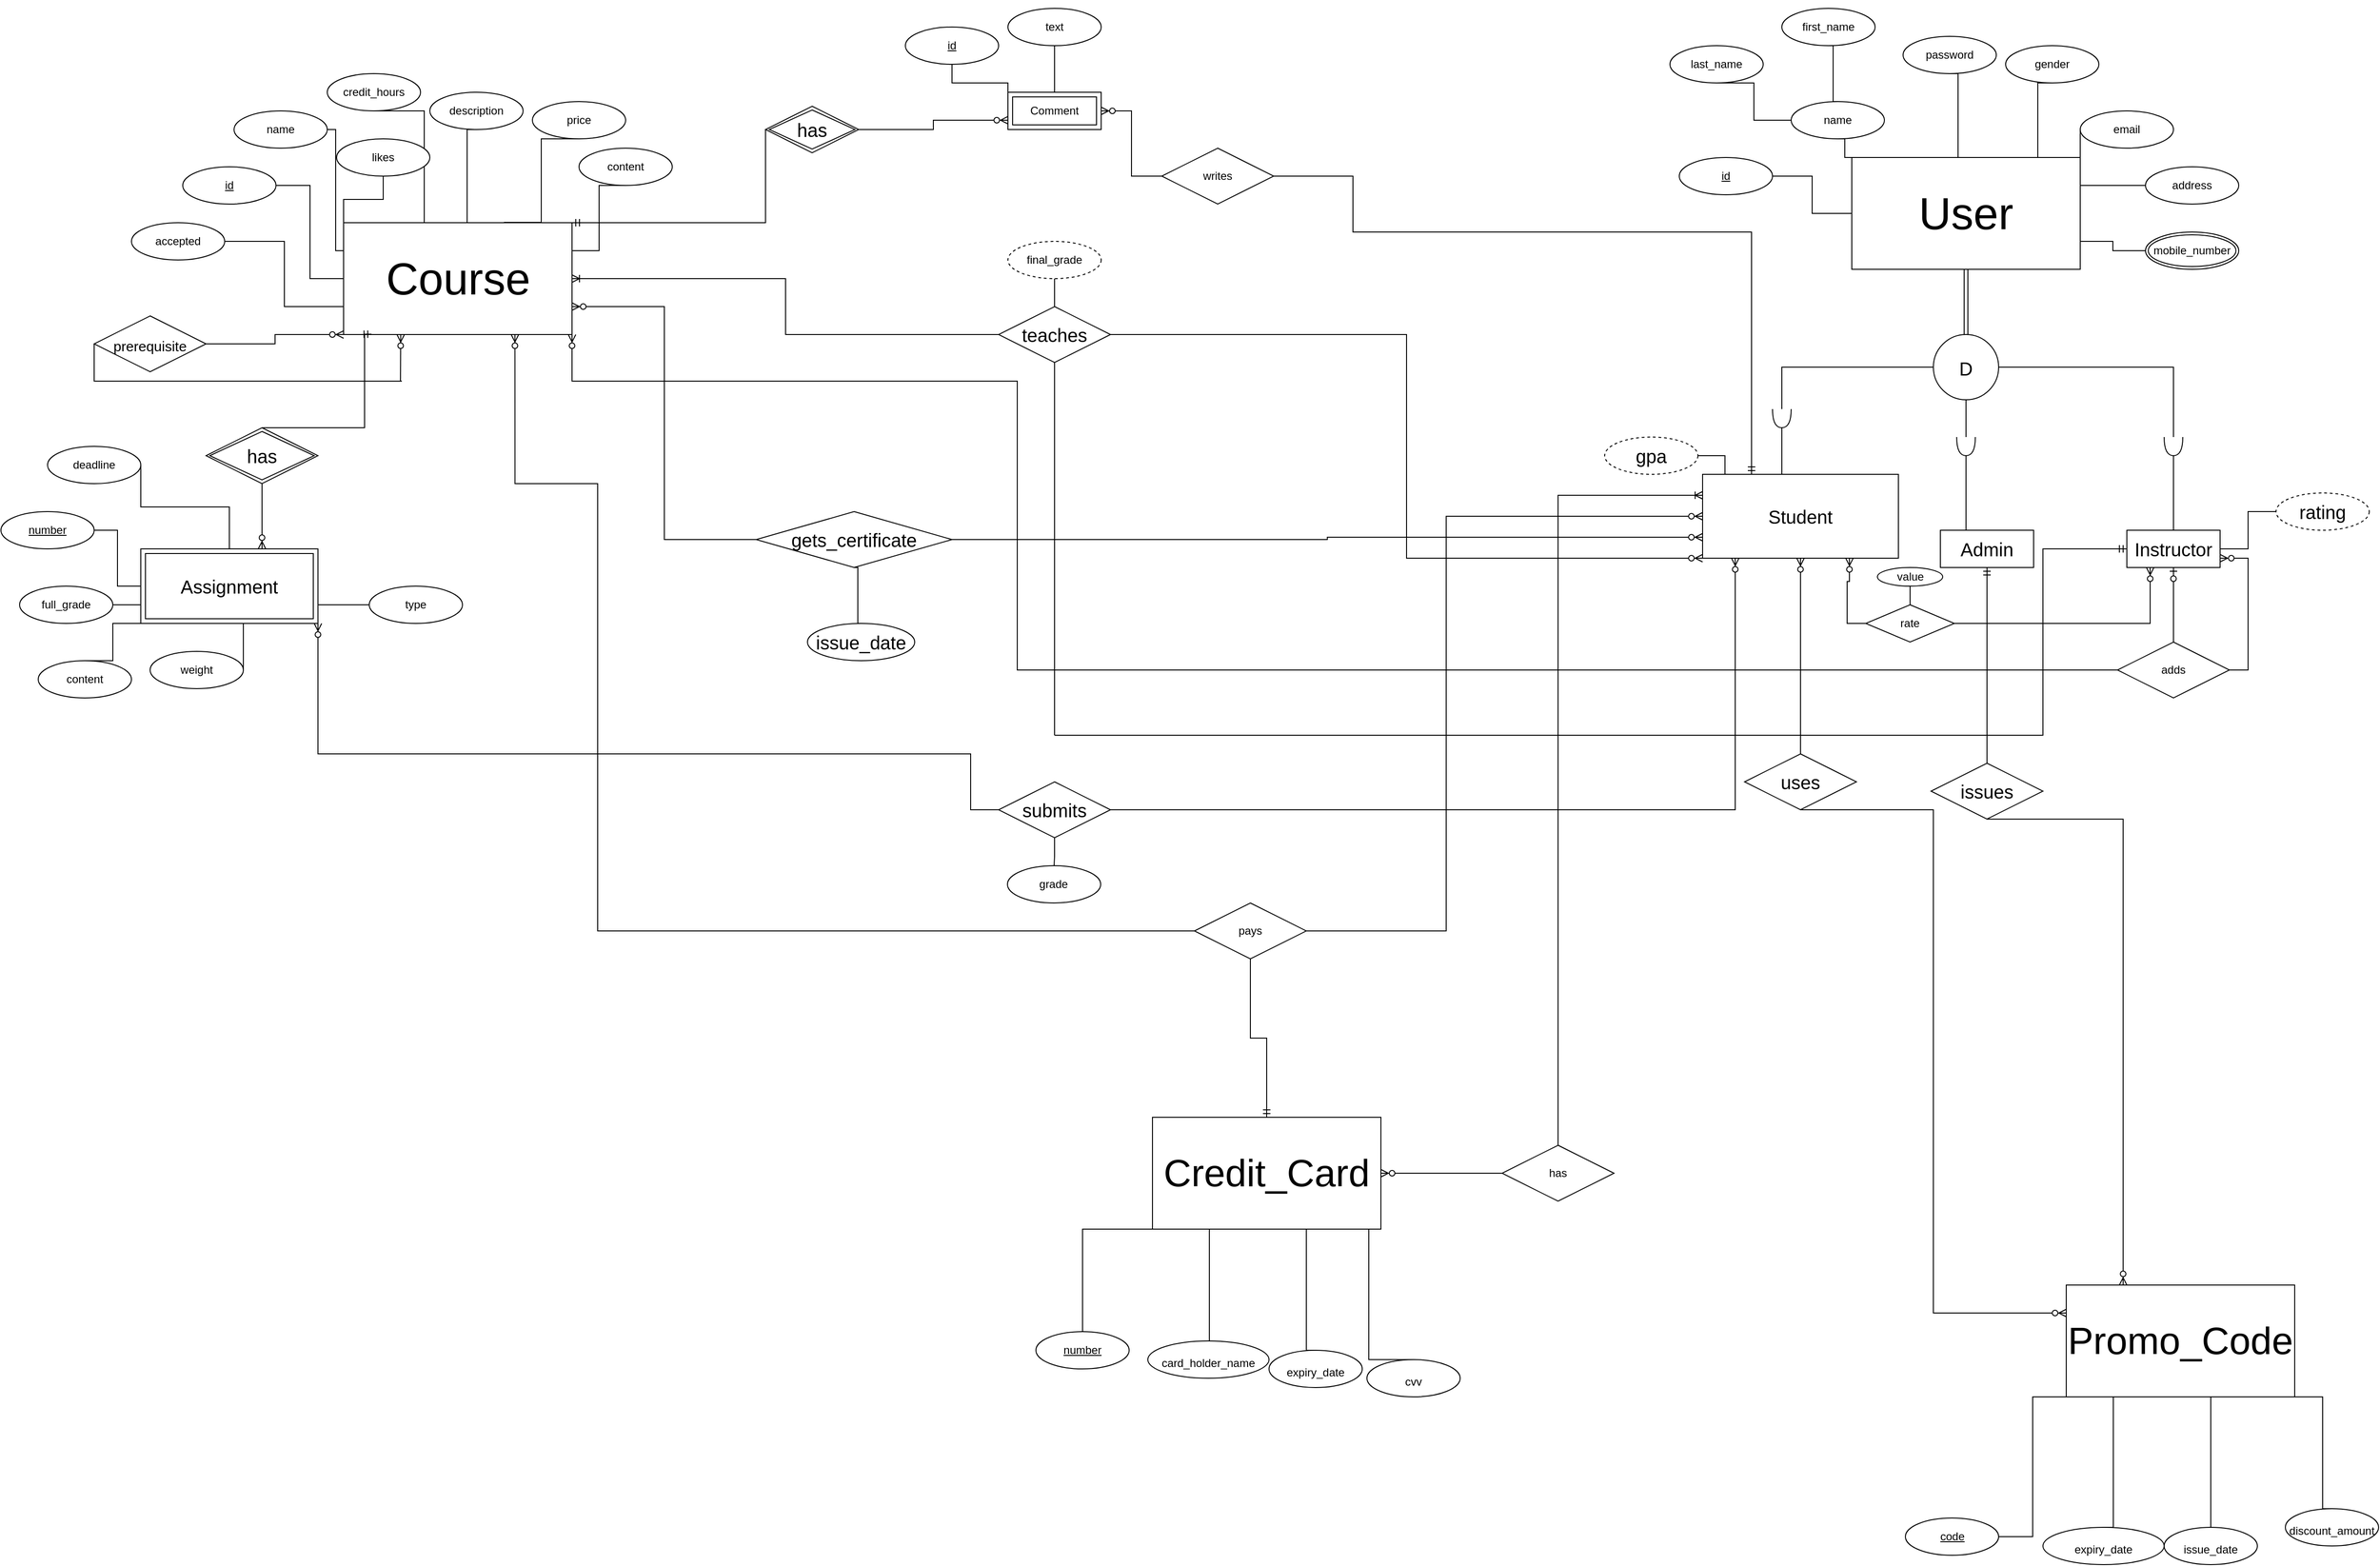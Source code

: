<mxfile version="13.10.2" type="github">
  <diagram id="R2lEEEUBdFMjLlhIrx00" name="Page-1">
    <mxGraphModel dx="3266" dy="381" grid="1" gridSize="10" guides="1" tooltips="1" connect="1" arrows="1" fold="1" page="1" pageScale="1" pageWidth="850" pageHeight="1100" math="0" shadow="0" extFonts="Permanent Marker^https://fonts.googleapis.com/css?family=Permanent+Marker">
      <root>
        <mxCell id="0" />
        <mxCell id="1" parent="0" />
        <mxCell id="EKLjl7u4k93-TANrDsAA-10" style="edgeStyle=elbowEdgeStyle;rounded=0;orthogonalLoop=1;jettySize=auto;html=1;exitX=0;exitY=0;exitDx=0;exitDy=0;entryX=0.5;entryY=1;entryDx=0;entryDy=0;startArrow=none;startFill=0;endArrow=none;endFill=0;" parent="1" source="EKLjl7u4k93-TANrDsAA-1" target="EKLjl7u4k93-TANrDsAA-3" edge="1">
          <mxGeometry relative="1" as="geometry" />
        </mxCell>
        <mxCell id="EKLjl7u4k93-TANrDsAA-20" style="edgeStyle=elbowEdgeStyle;rounded=0;orthogonalLoop=1;jettySize=auto;html=1;exitX=1;exitY=0.25;exitDx=0;exitDy=0;entryX=0;entryY=0.5;entryDx=0;entryDy=0;startArrow=none;startFill=0;endArrow=none;endFill=0;" parent="1" source="EKLjl7u4k93-TANrDsAA-1" target="EKLjl7u4k93-TANrDsAA-19" edge="1">
          <mxGeometry relative="1" as="geometry" />
        </mxCell>
        <mxCell id="EKLjl7u4k93-TANrDsAA-22" style="edgeStyle=elbowEdgeStyle;rounded=0;orthogonalLoop=1;jettySize=auto;html=1;exitX=1;exitY=0.75;exitDx=0;exitDy=0;entryX=0;entryY=0.5;entryDx=0;entryDy=0;startArrow=none;startFill=0;endArrow=none;endFill=0;" parent="1" source="EKLjl7u4k93-TANrDsAA-1" target="EKLjl7u4k93-TANrDsAA-21" edge="1">
          <mxGeometry relative="1" as="geometry" />
        </mxCell>
        <mxCell id="EKLjl7u4k93-TANrDsAA-1" value="&lt;font style=&quot;font-size: 48px&quot;&gt;User&lt;/font&gt;" style="whiteSpace=wrap;html=1;align=center;" parent="1" vertex="1">
          <mxGeometry x="195" y="200" width="245" height="120" as="geometry" />
        </mxCell>
        <mxCell id="EKLjl7u4k93-TANrDsAA-8" style="edgeStyle=elbowEdgeStyle;rounded=0;orthogonalLoop=1;jettySize=auto;html=1;exitX=0.5;exitY=0;exitDx=0;exitDy=0;entryX=0.5;entryY=1;entryDx=0;entryDy=0;startArrow=none;startFill=0;endArrow=none;endFill=0;" parent="1" source="EKLjl7u4k93-TANrDsAA-3" target="EKLjl7u4k93-TANrDsAA-5" edge="1">
          <mxGeometry relative="1" as="geometry" />
        </mxCell>
        <mxCell id="EKLjl7u4k93-TANrDsAA-9" style="edgeStyle=elbowEdgeStyle;rounded=0;orthogonalLoop=1;jettySize=auto;html=1;exitX=0;exitY=0.5;exitDx=0;exitDy=0;entryX=0.5;entryY=1;entryDx=0;entryDy=0;startArrow=none;startFill=0;endArrow=none;endFill=0;" parent="1" source="EKLjl7u4k93-TANrDsAA-3" target="EKLjl7u4k93-TANrDsAA-4" edge="1">
          <mxGeometry relative="1" as="geometry" />
        </mxCell>
        <mxCell id="EKLjl7u4k93-TANrDsAA-3" value="name" style="ellipse;whiteSpace=wrap;html=1;align=center;" parent="1" vertex="1">
          <mxGeometry x="130" y="140" width="100" height="40" as="geometry" />
        </mxCell>
        <mxCell id="EKLjl7u4k93-TANrDsAA-4" value="last_name" style="ellipse;whiteSpace=wrap;html=1;align=center;" parent="1" vertex="1">
          <mxGeometry y="80" width="100" height="40" as="geometry" />
        </mxCell>
        <mxCell id="EKLjl7u4k93-TANrDsAA-5" value="first_name" style="ellipse;whiteSpace=wrap;html=1;align=center;" parent="1" vertex="1">
          <mxGeometry x="120" y="40" width="100" height="40" as="geometry" />
        </mxCell>
        <mxCell id="EKLjl7u4k93-TANrDsAA-6" style="edgeStyle=elbowEdgeStyle;rounded=0;orthogonalLoop=1;jettySize=auto;html=1;exitX=0.5;exitY=0;exitDx=0;exitDy=0;startArrow=ERoneToMany;startFill=0;" parent="1" source="EKLjl7u4k93-TANrDsAA-5" target="EKLjl7u4k93-TANrDsAA-5" edge="1">
          <mxGeometry relative="1" as="geometry" />
        </mxCell>
        <mxCell id="EKLjl7u4k93-TANrDsAA-7" style="edgeStyle=elbowEdgeStyle;rounded=0;orthogonalLoop=1;jettySize=auto;html=1;exitX=0.5;exitY=1;exitDx=0;exitDy=0;startArrow=ERoneToMany;startFill=0;" parent="1" source="EKLjl7u4k93-TANrDsAA-4" target="EKLjl7u4k93-TANrDsAA-4" edge="1">
          <mxGeometry relative="1" as="geometry" />
        </mxCell>
        <mxCell id="EKLjl7u4k93-TANrDsAA-12" style="edgeStyle=elbowEdgeStyle;rounded=0;orthogonalLoop=1;jettySize=auto;html=1;exitX=0.5;exitY=1;exitDx=0;exitDy=0;entryX=0.5;entryY=0;entryDx=0;entryDy=0;startArrow=none;startFill=0;endArrow=none;endFill=0;" parent="1" source="EKLjl7u4k93-TANrDsAA-11" target="EKLjl7u4k93-TANrDsAA-1" edge="1">
          <mxGeometry relative="1" as="geometry" />
        </mxCell>
        <mxCell id="EKLjl7u4k93-TANrDsAA-11" value="password" style="ellipse;whiteSpace=wrap;html=1;align=center;" parent="1" vertex="1">
          <mxGeometry x="250" y="70" width="100" height="40" as="geometry" />
        </mxCell>
        <mxCell id="EKLjl7u4k93-TANrDsAA-17" style="edgeStyle=elbowEdgeStyle;rounded=0;orthogonalLoop=1;jettySize=auto;html=1;exitX=0;exitY=0.5;exitDx=0;exitDy=0;entryX=1;entryY=0;entryDx=0;entryDy=0;startArrow=none;startFill=0;endArrow=none;endFill=0;" parent="1" source="EKLjl7u4k93-TANrDsAA-14" target="EKLjl7u4k93-TANrDsAA-1" edge="1">
          <mxGeometry relative="1" as="geometry" />
        </mxCell>
        <mxCell id="EKLjl7u4k93-TANrDsAA-14" value="email" style="ellipse;whiteSpace=wrap;html=1;align=center;" parent="1" vertex="1">
          <mxGeometry x="440" y="150" width="100" height="40" as="geometry" />
        </mxCell>
        <mxCell id="EKLjl7u4k93-TANrDsAA-18" style="edgeStyle=elbowEdgeStyle;rounded=0;orthogonalLoop=1;jettySize=auto;html=1;exitX=0.5;exitY=1;exitDx=0;exitDy=0;entryX=0.75;entryY=0;entryDx=0;entryDy=0;startArrow=none;startFill=0;endArrow=none;endFill=0;" parent="1" source="EKLjl7u4k93-TANrDsAA-15" target="EKLjl7u4k93-TANrDsAA-1" edge="1">
          <mxGeometry relative="1" as="geometry" />
        </mxCell>
        <mxCell id="EKLjl7u4k93-TANrDsAA-15" value="gender" style="ellipse;whiteSpace=wrap;html=1;align=center;" parent="1" vertex="1">
          <mxGeometry x="360" y="80" width="100" height="40" as="geometry" />
        </mxCell>
        <mxCell id="EKLjl7u4k93-TANrDsAA-19" value="address" style="ellipse;whiteSpace=wrap;html=1;align=center;" parent="1" vertex="1">
          <mxGeometry x="510" y="210" width="100" height="40" as="geometry" />
        </mxCell>
        <mxCell id="EKLjl7u4k93-TANrDsAA-21" value="mobile_number" style="ellipse;shape=doubleEllipse;margin=3;whiteSpace=wrap;html=1;align=center;" parent="1" vertex="1">
          <mxGeometry x="510" y="280" width="100" height="40" as="geometry" />
        </mxCell>
        <mxCell id="EKLjl7u4k93-TANrDsAA-24" style="edgeStyle=elbowEdgeStyle;rounded=0;orthogonalLoop=1;jettySize=auto;html=1;exitX=1;exitY=0.5;exitDx=0;exitDy=0;entryX=0;entryY=0.5;entryDx=0;entryDy=0;startArrow=none;startFill=0;endArrow=none;endFill=0;" parent="1" source="EKLjl7u4k93-TANrDsAA-23" target="EKLjl7u4k93-TANrDsAA-1" edge="1">
          <mxGeometry relative="1" as="geometry" />
        </mxCell>
        <mxCell id="EKLjl7u4k93-TANrDsAA-23" value="id" style="ellipse;whiteSpace=wrap;html=1;align=center;fontStyle=4;" parent="1" vertex="1">
          <mxGeometry x="10" y="200" width="100" height="40" as="geometry" />
        </mxCell>
        <mxCell id="EKLjl7u4k93-TANrDsAA-26" style="edgeStyle=elbowEdgeStyle;rounded=0;orthogonalLoop=1;jettySize=auto;html=1;exitX=0.5;exitY=0;exitDx=0;exitDy=0;entryX=0.5;entryY=1;entryDx=0;entryDy=0;startArrow=none;startFill=0;endArrow=none;endFill=0;fontSize=20;shape=link;" parent="1" source="EKLjl7u4k93-TANrDsAA-25" target="EKLjl7u4k93-TANrDsAA-1" edge="1">
          <mxGeometry relative="1" as="geometry" />
        </mxCell>
        <mxCell id="EKLjl7u4k93-TANrDsAA-25" value="D" style="ellipse;fillColor=#ffffff;strokeColor=#000000;fontSize=20;" parent="1" vertex="1">
          <mxGeometry x="282.5" y="390" width="70" height="70" as="geometry" />
        </mxCell>
        <mxCell id="EKLjl7u4k93-TANrDsAA-55" style="edgeStyle=elbowEdgeStyle;rounded=0;orthogonalLoop=1;jettySize=auto;html=1;exitX=1;exitY=0.5;exitDx=0;exitDy=0;entryX=0;entryY=0.5;entryDx=0;entryDy=0;startArrow=none;startFill=0;endArrow=none;endFill=0;fontSize=20;" parent="1" source="EKLjl7u4k93-TANrDsAA-27" target="EKLjl7u4k93-TANrDsAA-54" edge="1">
          <mxGeometry relative="1" as="geometry" />
        </mxCell>
        <mxCell id="EKLjl7u4k93-TANrDsAA-199" style="edgeStyle=elbowEdgeStyle;rounded=0;orthogonalLoop=1;jettySize=auto;html=1;exitX=0;exitY=0.5;exitDx=0;exitDy=0;startArrow=ERmandOne;startFill=0;sourcePerimeterSpacing=6;endArrow=none;endFill=0;targetPerimeterSpacing=6;strokeWidth=1;fontSize=20;" parent="1" source="EKLjl7u4k93-TANrDsAA-27" edge="1">
          <mxGeometry relative="1" as="geometry">
            <mxPoint x="-660" y="820" as="targetPoint" />
            <Array as="points">
              <mxPoint x="400" y="820" />
              <mxPoint x="-660" y="820" />
              <mxPoint x="-660" y="820" />
            </Array>
          </mxGeometry>
        </mxCell>
        <mxCell id="1226oHNaZ9vwRgsXALml-44" style="edgeStyle=orthogonalEdgeStyle;rounded=0;orthogonalLoop=1;jettySize=auto;html=1;exitX=0.25;exitY=1;exitDx=0;exitDy=0;startArrow=ERzeroToMany;startFill=1;endArrow=none;endFill=0;entryX=1;entryY=0.5;entryDx=0;entryDy=0;" parent="1" source="EKLjl7u4k93-TANrDsAA-27" target="1226oHNaZ9vwRgsXALml-42" edge="1">
          <mxGeometry relative="1" as="geometry">
            <mxPoint x="310" y="720" as="targetPoint" />
          </mxGeometry>
        </mxCell>
        <mxCell id="1226oHNaZ9vwRgsXALml-51" style="edgeStyle=orthogonalEdgeStyle;rounded=0;orthogonalLoop=1;jettySize=auto;html=1;entryX=0.5;entryY=0;entryDx=0;entryDy=0;startArrow=ERzeroToOne;startFill=1;endArrow=none;endFill=0;" parent="1" source="EKLjl7u4k93-TANrDsAA-27" target="1226oHNaZ9vwRgsXALml-12" edge="1">
          <mxGeometry relative="1" as="geometry" />
        </mxCell>
        <mxCell id="EKLjl7u4k93-TANrDsAA-27" value="Instructor" style="whiteSpace=wrap;html=1;align=center;fontSize=20;" parent="1" vertex="1">
          <mxGeometry x="490" y="600" width="100" height="40" as="geometry" />
        </mxCell>
        <mxCell id="EKLjl7u4k93-TANrDsAA-183" style="edgeStyle=elbowEdgeStyle;rounded=0;orthogonalLoop=1;jettySize=auto;html=1;exitX=0.5;exitY=1;exitDx=0;exitDy=0;entryX=0.5;entryY=0;entryDx=0;entryDy=0;startArrow=ERmandOne;startFill=0;endArrow=none;endFill=0;fontSize=20;targetPerimeterSpacing=6;sourcePerimeterSpacing=6;strokeWidth=1;" parent="1" source="EKLjl7u4k93-TANrDsAA-28" target="EKLjl7u4k93-TANrDsAA-179" edge="1">
          <mxGeometry relative="1" as="geometry">
            <Array as="points">
              <mxPoint x="340" y="750" />
            </Array>
          </mxGeometry>
        </mxCell>
        <mxCell id="EKLjl7u4k93-TANrDsAA-28" value="Admin" style="whiteSpace=wrap;html=1;align=center;fontSize=20;" parent="1" vertex="1">
          <mxGeometry x="290" y="600" width="100" height="40" as="geometry" />
        </mxCell>
        <mxCell id="EKLjl7u4k93-TANrDsAA-39" style="edgeStyle=elbowEdgeStyle;rounded=0;orthogonalLoop=1;jettySize=auto;html=1;exitX=0.5;exitY=0;exitDx=0;exitDy=0;entryX=1;entryY=0.5;entryDx=0;entryDy=0;entryPerimeter=0;startArrow=none;startFill=0;endArrow=none;endFill=0;fontSize=20;" parent="1" source="EKLjl7u4k93-TANrDsAA-29" target="EKLjl7u4k93-TANrDsAA-38" edge="1">
          <mxGeometry relative="1" as="geometry">
            <Array as="points">
              <mxPoint x="120" y="530" />
            </Array>
          </mxGeometry>
        </mxCell>
        <mxCell id="EKLjl7u4k93-TANrDsAA-191" style="edgeStyle=elbowEdgeStyle;rounded=0;orthogonalLoop=1;jettySize=auto;html=1;exitX=0.5;exitY=1;exitDx=0;exitDy=0;entryX=0.5;entryY=0;entryDx=0;entryDy=0;startArrow=ERzeroToMany;startFill=1;sourcePerimeterSpacing=6;endArrow=none;endFill=0;targetPerimeterSpacing=6;strokeWidth=1;fontSize=20;" parent="1" source="EKLjl7u4k93-TANrDsAA-29" target="EKLjl7u4k93-TANrDsAA-186" edge="1">
          <mxGeometry relative="1" as="geometry">
            <Array as="points">
              <mxPoint x="140" y="690" />
              <mxPoint x="130" y="670" />
              <mxPoint x="140" y="650" />
            </Array>
          </mxGeometry>
        </mxCell>
        <mxCell id="EKLjl7u4k93-TANrDsAA-194" style="edgeStyle=elbowEdgeStyle;rounded=0;orthogonalLoop=1;jettySize=auto;html=1;exitX=0;exitY=1;exitDx=0;exitDy=0;startArrow=ERzeroToMany;startFill=1;sourcePerimeterSpacing=6;endArrow=none;endFill=0;targetPerimeterSpacing=6;strokeWidth=1;fontSize=20;entryX=1;entryY=0.5;entryDx=0;entryDy=0;" parent="1" source="EKLjl7u4k93-TANrDsAA-29" target="EKLjl7u4k93-TANrDsAA-195" edge="1">
          <mxGeometry relative="1" as="geometry">
            <mxPoint x="-520" y="390" as="targetPoint" />
          </mxGeometry>
        </mxCell>
        <mxCell id="1226oHNaZ9vwRgsXALml-22" style="edgeStyle=orthogonalEdgeStyle;rounded=0;orthogonalLoop=1;jettySize=auto;html=1;startArrow=ERzeroToMany;startFill=1;endArrow=none;endFill=0;" parent="1" source="EKLjl7u4k93-TANrDsAA-29" target="1226oHNaZ9vwRgsXALml-23" edge="1">
          <mxGeometry relative="1" as="geometry">
            <mxPoint x="-360" y="1040" as="targetPoint" />
            <Array as="points">
              <mxPoint x="-240" y="585" />
            </Array>
          </mxGeometry>
        </mxCell>
        <mxCell id="1226oHNaZ9vwRgsXALml-30" style="edgeStyle=orthogonalEdgeStyle;rounded=0;orthogonalLoop=1;jettySize=auto;html=1;exitX=0.25;exitY=0;exitDx=0;exitDy=0;startArrow=ERmandOne;startFill=0;endArrow=none;endFill=0;" parent="1" source="EKLjl7u4k93-TANrDsAA-29" target="1226oHNaZ9vwRgsXALml-58" edge="1">
          <mxGeometry relative="1" as="geometry">
            <mxPoint x="-450" y="150" as="targetPoint" />
            <Array as="points">
              <mxPoint x="87" y="280" />
              <mxPoint x="-340" y="280" />
              <mxPoint x="-340" y="220" />
            </Array>
          </mxGeometry>
        </mxCell>
        <mxCell id="1226oHNaZ9vwRgsXALml-39" style="edgeStyle=orthogonalEdgeStyle;rounded=0;orthogonalLoop=1;jettySize=auto;html=1;exitX=0;exitY=0.25;exitDx=0;exitDy=0;startArrow=ERoneToMany;startFill=0;endArrow=none;endFill=0;" parent="1" source="EKLjl7u4k93-TANrDsAA-29" target="1226oHNaZ9vwRgsXALml-40" edge="1">
          <mxGeometry relative="1" as="geometry">
            <mxPoint x="-120" y="1290" as="targetPoint" />
          </mxGeometry>
        </mxCell>
        <mxCell id="1226oHNaZ9vwRgsXALml-45" style="edgeStyle=orthogonalEdgeStyle;rounded=0;orthogonalLoop=1;jettySize=auto;html=1;exitX=0.75;exitY=1;exitDx=0;exitDy=0;entryX=0;entryY=0.5;entryDx=0;entryDy=0;startArrow=ERzeroToMany;startFill=1;endArrow=none;endFill=0;" parent="1" source="EKLjl7u4k93-TANrDsAA-29" target="1226oHNaZ9vwRgsXALml-42" edge="1">
          <mxGeometry relative="1" as="geometry">
            <Array as="points">
              <mxPoint x="193" y="655" />
              <mxPoint x="190" y="655" />
              <mxPoint x="190" y="700" />
            </Array>
          </mxGeometry>
        </mxCell>
        <mxCell id="EKLjl7u4k93-TANrDsAA-29" value="Student" style="whiteSpace=wrap;html=1;align=center;fontSize=20;" parent="1" vertex="1">
          <mxGeometry x="35" y="540" width="210" height="90" as="geometry" />
        </mxCell>
        <mxCell id="EKLjl7u4k93-TANrDsAA-40" style="edgeStyle=elbowEdgeStyle;rounded=0;orthogonalLoop=1;jettySize=auto;html=1;exitX=0;exitY=0.5;exitDx=0;exitDy=0;exitPerimeter=0;entryX=0;entryY=0.5;entryDx=0;entryDy=0;startArrow=none;startFill=0;endArrow=none;endFill=0;fontSize=20;" parent="1" source="EKLjl7u4k93-TANrDsAA-38" target="EKLjl7u4k93-TANrDsAA-25" edge="1">
          <mxGeometry relative="1" as="geometry">
            <Array as="points">
              <mxPoint x="120" y="410" />
            </Array>
          </mxGeometry>
        </mxCell>
        <mxCell id="EKLjl7u4k93-TANrDsAA-38" value="" style="shape=requiredInterface;html=1;verticalLabelPosition=bottom;fontSize=20;direction=south;" parent="1" vertex="1">
          <mxGeometry x="110" y="470" width="20" height="20" as="geometry" />
        </mxCell>
        <mxCell id="EKLjl7u4k93-TANrDsAA-44" value="" style="edgeStyle=elbowEdgeStyle;rounded=0;orthogonalLoop=1;jettySize=auto;html=1;startArrow=none;startFill=0;endArrow=none;endFill=0;fontSize=20;" parent="1" source="EKLjl7u4k93-TANrDsAA-42" target="EKLjl7u4k93-TANrDsAA-28" edge="1">
          <mxGeometry relative="1" as="geometry" />
        </mxCell>
        <mxCell id="EKLjl7u4k93-TANrDsAA-45" style="edgeStyle=elbowEdgeStyle;rounded=0;orthogonalLoop=1;jettySize=auto;html=1;exitX=0;exitY=0.5;exitDx=0;exitDy=0;exitPerimeter=0;entryX=0.5;entryY=1;entryDx=0;entryDy=0;startArrow=none;startFill=0;endArrow=none;endFill=0;fontSize=20;" parent="1" source="EKLjl7u4k93-TANrDsAA-42" target="EKLjl7u4k93-TANrDsAA-25" edge="1">
          <mxGeometry relative="1" as="geometry" />
        </mxCell>
        <mxCell id="EKLjl7u4k93-TANrDsAA-42" value="" style="shape=requiredInterface;html=1;verticalLabelPosition=bottom;fontSize=20;direction=south;" parent="1" vertex="1">
          <mxGeometry x="307.5" y="500" width="20" height="20" as="geometry" />
        </mxCell>
        <mxCell id="EKLjl7u4k93-TANrDsAA-48" style="edgeStyle=elbowEdgeStyle;rounded=0;orthogonalLoop=1;jettySize=auto;html=1;exitX=1;exitY=0.5;exitDx=0;exitDy=0;exitPerimeter=0;startArrow=none;startFill=0;endArrow=none;endFill=0;fontSize=20;" parent="1" source="EKLjl7u4k93-TANrDsAA-46" target="EKLjl7u4k93-TANrDsAA-27" edge="1">
          <mxGeometry relative="1" as="geometry" />
        </mxCell>
        <mxCell id="EKLjl7u4k93-TANrDsAA-49" style="edgeStyle=elbowEdgeStyle;rounded=0;orthogonalLoop=1;jettySize=auto;html=1;exitX=0;exitY=0.5;exitDx=0;exitDy=0;exitPerimeter=0;entryX=1;entryY=0.5;entryDx=0;entryDy=0;startArrow=none;startFill=0;endArrow=none;endFill=0;fontSize=20;" parent="1" source="EKLjl7u4k93-TANrDsAA-46" target="EKLjl7u4k93-TANrDsAA-25" edge="1">
          <mxGeometry relative="1" as="geometry">
            <Array as="points">
              <mxPoint x="540" y="450" />
            </Array>
          </mxGeometry>
        </mxCell>
        <mxCell id="EKLjl7u4k93-TANrDsAA-46" value="" style="shape=requiredInterface;html=1;verticalLabelPosition=bottom;fontSize=20;direction=south;" parent="1" vertex="1">
          <mxGeometry x="530" y="500" width="20" height="20" as="geometry" />
        </mxCell>
        <mxCell id="EKLjl7u4k93-TANrDsAA-193" style="edgeStyle=elbowEdgeStyle;rounded=0;orthogonalLoop=1;jettySize=auto;html=1;exitX=1;exitY=0.5;exitDx=0;exitDy=0;entryX=0.25;entryY=0;entryDx=0;entryDy=0;startArrow=none;startFill=0;sourcePerimeterSpacing=6;endArrow=none;endFill=0;targetPerimeterSpacing=6;strokeWidth=1;fontSize=20;" parent="1" source="EKLjl7u4k93-TANrDsAA-53" target="EKLjl7u4k93-TANrDsAA-29" edge="1">
          <mxGeometry relative="1" as="geometry" />
        </mxCell>
        <mxCell id="EKLjl7u4k93-TANrDsAA-53" value="gpa" style="ellipse;whiteSpace=wrap;html=1;align=center;dashed=1;fontSize=20;" parent="1" vertex="1">
          <mxGeometry x="-70" y="500" width="100" height="40" as="geometry" />
        </mxCell>
        <mxCell id="EKLjl7u4k93-TANrDsAA-54" value="rating" style="ellipse;whiteSpace=wrap;html=1;align=center;dashed=1;fontSize=20;" parent="1" vertex="1">
          <mxGeometry x="650" y="560" width="100" height="40" as="geometry" />
        </mxCell>
        <mxCell id="EKLjl7u4k93-TANrDsAA-196" style="edgeStyle=elbowEdgeStyle;rounded=0;orthogonalLoop=1;jettySize=auto;html=1;exitX=1;exitY=0.5;exitDx=0;exitDy=0;entryX=0;entryY=0.5;entryDx=0;entryDy=0;startArrow=ERoneToMany;startFill=0;sourcePerimeterSpacing=6;endArrow=none;endFill=0;targetPerimeterSpacing=6;strokeWidth=1;fontSize=20;" parent="1" source="EKLjl7u4k93-TANrDsAA-57" target="EKLjl7u4k93-TANrDsAA-195" edge="1">
          <mxGeometry relative="1" as="geometry" />
        </mxCell>
        <mxCell id="EKLjl7u4k93-TANrDsAA-231" style="edgeStyle=elbowEdgeStyle;rounded=0;orthogonalLoop=1;jettySize=auto;html=1;exitX=0.25;exitY=1;exitDx=0;exitDy=0;startArrow=ERzeroToMany;startFill=1;sourcePerimeterSpacing=6;endArrow=none;endFill=0;targetPerimeterSpacing=6;strokeWidth=1;fontSize=20;" parent="1" source="EKLjl7u4k93-TANrDsAA-57" edge="1">
          <mxGeometry relative="1" as="geometry">
            <mxPoint x="-1361.517" y="440.0" as="targetPoint" />
          </mxGeometry>
        </mxCell>
        <mxCell id="EKLjl7u4k93-TANrDsAA-234" style="edgeStyle=elbowEdgeStyle;rounded=0;orthogonalLoop=1;jettySize=auto;html=1;exitX=1;exitY=0.75;exitDx=0;exitDy=0;entryX=0;entryY=0.5;entryDx=0;entryDy=0;startArrow=ERzeroToMany;startFill=1;sourcePerimeterSpacing=6;endArrow=none;endFill=0;targetPerimeterSpacing=6;strokeWidth=1;fontSize=20;" parent="1" source="EKLjl7u4k93-TANrDsAA-57" target="EKLjl7u4k93-TANrDsAA-232" edge="1">
          <mxGeometry relative="1" as="geometry" />
        </mxCell>
        <mxCell id="1226oHNaZ9vwRgsXALml-25" style="edgeStyle=orthogonalEdgeStyle;rounded=0;orthogonalLoop=1;jettySize=auto;html=1;exitX=0.75;exitY=1;exitDx=0;exitDy=0;startArrow=ERzeroToMany;startFill=1;endArrow=none;endFill=0;entryX=0;entryY=0.5;entryDx=0;entryDy=0;" parent="1" source="EKLjl7u4k93-TANrDsAA-57" target="1226oHNaZ9vwRgsXALml-23" edge="1">
          <mxGeometry relative="1" as="geometry">
            <mxPoint x="-1150" y="610" as="targetPoint" />
            <Array as="points">
              <mxPoint x="-1239" y="550" />
              <mxPoint x="-1150" y="550" />
              <mxPoint x="-1150" y="1030" />
            </Array>
          </mxGeometry>
        </mxCell>
        <mxCell id="1226oHNaZ9vwRgsXALml-29" style="edgeStyle=orthogonalEdgeStyle;rounded=0;orthogonalLoop=1;jettySize=auto;html=1;exitX=0;exitY=0;exitDx=0;exitDy=0;startArrow=none;startFill=0;endArrow=none;endFill=0;" parent="1" source="EKLjl7u4k93-TANrDsAA-57" target="1226oHNaZ9vwRgsXALml-28" edge="1">
          <mxGeometry relative="1" as="geometry" />
        </mxCell>
        <mxCell id="1226oHNaZ9vwRgsXALml-62" style="edgeStyle=orthogonalEdgeStyle;rounded=0;orthogonalLoop=1;jettySize=auto;html=1;exitX=1;exitY=0;exitDx=0;exitDy=0;entryX=0;entryY=0.5;entryDx=0;entryDy=0;startArrow=ERmandOne;startFill=0;endArrow=none;endFill=0;" parent="1" source="EKLjl7u4k93-TANrDsAA-57" target="1226oHNaZ9vwRgsXALml-60" edge="1">
          <mxGeometry relative="1" as="geometry">
            <Array as="points">
              <mxPoint x="-970" y="270" />
            </Array>
          </mxGeometry>
        </mxCell>
        <mxCell id="EKLjl7u4k93-TANrDsAA-57" value="&lt;font style=&quot;font-size: 48px&quot;&gt;Course&lt;/font&gt;" style="whiteSpace=wrap;html=1;align=center;" parent="1" vertex="1">
          <mxGeometry x="-1422.5" y="270" width="245" height="120" as="geometry" />
        </mxCell>
        <mxCell id="EKLjl7u4k93-TANrDsAA-59" style="edgeStyle=elbowEdgeStyle;rounded=0;orthogonalLoop=1;jettySize=auto;html=1;exitX=1;exitY=0.5;exitDx=0;exitDy=0;entryX=0;entryY=0.5;entryDx=0;entryDy=0;startArrow=none;startFill=0;endArrow=none;endFill=0;fontSize=20;" parent="1" source="EKLjl7u4k93-TANrDsAA-58" target="EKLjl7u4k93-TANrDsAA-57" edge="1">
          <mxGeometry relative="1" as="geometry" />
        </mxCell>
        <mxCell id="EKLjl7u4k93-TANrDsAA-58" value="id" style="ellipse;whiteSpace=wrap;html=1;align=center;fontStyle=4;" parent="1" vertex="1">
          <mxGeometry x="-1595" y="210" width="100" height="40" as="geometry" />
        </mxCell>
        <mxCell id="EKLjl7u4k93-TANrDsAA-61" style="edgeStyle=elbowEdgeStyle;rounded=0;orthogonalLoop=1;jettySize=auto;html=1;exitX=1;exitY=0.5;exitDx=0;exitDy=0;entryX=0;entryY=0.25;entryDx=0;entryDy=0;startArrow=none;startFill=0;endArrow=none;endFill=0;fontSize=20;" parent="1" source="EKLjl7u4k93-TANrDsAA-60" target="EKLjl7u4k93-TANrDsAA-57" edge="1">
          <mxGeometry relative="1" as="geometry" />
        </mxCell>
        <mxCell id="EKLjl7u4k93-TANrDsAA-60" value="name" style="ellipse;whiteSpace=wrap;html=1;align=center;" parent="1" vertex="1">
          <mxGeometry x="-1540" y="150" width="100" height="40" as="geometry" />
        </mxCell>
        <mxCell id="EKLjl7u4k93-TANrDsAA-63" style="edgeStyle=elbowEdgeStyle;rounded=0;orthogonalLoop=1;jettySize=auto;html=1;exitX=0.5;exitY=1;exitDx=0;exitDy=0;entryX=0.25;entryY=0;entryDx=0;entryDy=0;startArrow=none;startFill=0;endArrow=none;endFill=0;fontSize=20;" parent="1" source="EKLjl7u4k93-TANrDsAA-62" target="EKLjl7u4k93-TANrDsAA-57" edge="1">
          <mxGeometry relative="1" as="geometry">
            <Array as="points">
              <mxPoint x="-1336" y="220" />
            </Array>
          </mxGeometry>
        </mxCell>
        <mxCell id="EKLjl7u4k93-TANrDsAA-62" value="credit_hours" style="ellipse;whiteSpace=wrap;html=1;align=center;" parent="1" vertex="1">
          <mxGeometry x="-1440" y="110" width="100" height="40" as="geometry" />
        </mxCell>
        <mxCell id="EKLjl7u4k93-TANrDsAA-65" style="edgeStyle=elbowEdgeStyle;rounded=0;orthogonalLoop=1;jettySize=auto;html=1;exitX=0.5;exitY=1;exitDx=0;exitDy=0;entryX=0.5;entryY=0;entryDx=0;entryDy=0;startArrow=none;startFill=0;endArrow=none;endFill=0;fontSize=20;" parent="1" source="EKLjl7u4k93-TANrDsAA-64" target="EKLjl7u4k93-TANrDsAA-57" edge="1">
          <mxGeometry relative="1" as="geometry" />
        </mxCell>
        <mxCell id="EKLjl7u4k93-TANrDsAA-64" value="description" style="ellipse;whiteSpace=wrap;html=1;align=center;" parent="1" vertex="1">
          <mxGeometry x="-1330" y="130" width="100" height="40" as="geometry" />
        </mxCell>
        <mxCell id="EKLjl7u4k93-TANrDsAA-67" style="edgeStyle=elbowEdgeStyle;rounded=0;orthogonalLoop=1;jettySize=auto;html=1;exitX=0.5;exitY=1;exitDx=0;exitDy=0;entryX=0.702;entryY=-0.003;entryDx=0;entryDy=0;entryPerimeter=0;startArrow=none;startFill=0;endArrow=none;endFill=0;fontSize=20;" parent="1" source="EKLjl7u4k93-TANrDsAA-66" target="EKLjl7u4k93-TANrDsAA-57" edge="1">
          <mxGeometry relative="1" as="geometry" />
        </mxCell>
        <mxCell id="EKLjl7u4k93-TANrDsAA-66" value="price" style="ellipse;whiteSpace=wrap;html=1;align=center;" parent="1" vertex="1">
          <mxGeometry x="-1220" y="140" width="100" height="40" as="geometry" />
        </mxCell>
        <mxCell id="EKLjl7u4k93-TANrDsAA-69" style="edgeStyle=elbowEdgeStyle;rounded=0;orthogonalLoop=1;jettySize=auto;html=1;exitX=0.5;exitY=1;exitDx=0;exitDy=0;entryX=1;entryY=0.25;entryDx=0;entryDy=0;startArrow=none;startFill=0;endArrow=none;endFill=0;fontSize=20;" parent="1" source="EKLjl7u4k93-TANrDsAA-68" target="EKLjl7u4k93-TANrDsAA-57" edge="1">
          <mxGeometry relative="1" as="geometry" />
        </mxCell>
        <mxCell id="EKLjl7u4k93-TANrDsAA-68" value="content" style="ellipse;whiteSpace=wrap;html=1;align=center;" parent="1" vertex="1">
          <mxGeometry x="-1170" y="190" width="100" height="40" as="geometry" />
        </mxCell>
        <mxCell id="EKLjl7u4k93-TANrDsAA-72" style="edgeStyle=elbowEdgeStyle;rounded=0;orthogonalLoop=1;jettySize=auto;html=1;exitX=1;exitY=0.5;exitDx=0;exitDy=0;entryX=0;entryY=0.5;entryDx=0;entryDy=0;startArrow=none;startFill=0;endArrow=none;endFill=0;fontSize=20;" parent="1" source="EKLjl7u4k93-TANrDsAA-71" target="EKLjl7u4k93-TANrDsAA-75" edge="1">
          <mxGeometry relative="1" as="geometry">
            <mxPoint x="-1484.5" y="520.0" as="targetPoint" />
            <Array as="points" />
          </mxGeometry>
        </mxCell>
        <mxCell id="EKLjl7u4k93-TANrDsAA-71" value="number" style="ellipse;whiteSpace=wrap;html=1;align=center;fontStyle=4;" parent="1" vertex="1">
          <mxGeometry x="-1790" y="580" width="100" height="40" as="geometry" />
        </mxCell>
        <mxCell id="EKLjl7u4k93-TANrDsAA-74" style="edgeStyle=elbowEdgeStyle;rounded=0;orthogonalLoop=1;jettySize=auto;html=1;exitX=1;exitY=0.5;exitDx=0;exitDy=0;startArrow=none;startFill=0;endArrow=none;endFill=0;fontSize=20;entryX=0;entryY=0.75;entryDx=0;entryDy=0;" parent="1" source="EKLjl7u4k93-TANrDsAA-73" target="EKLjl7u4k93-TANrDsAA-75" edge="1">
          <mxGeometry relative="1" as="geometry">
            <mxPoint x="-1480" y="580" as="targetPoint" />
          </mxGeometry>
        </mxCell>
        <mxCell id="EKLjl7u4k93-TANrDsAA-73" value="full_grade" style="ellipse;whiteSpace=wrap;html=1;align=center;" parent="1" vertex="1">
          <mxGeometry x="-1770" y="660" width="100" height="40" as="geometry" />
        </mxCell>
        <mxCell id="EKLjl7u4k93-TANrDsAA-81" style="edgeStyle=elbowEdgeStyle;rounded=0;orthogonalLoop=1;jettySize=auto;html=1;exitX=0.5;exitY=0;exitDx=0;exitDy=0;entryX=1;entryY=0.5;entryDx=0;entryDy=0;startArrow=none;startFill=0;endArrow=none;endFill=0;fontSize=20;" parent="1" source="EKLjl7u4k93-TANrDsAA-75" target="EKLjl7u4k93-TANrDsAA-80" edge="1">
          <mxGeometry relative="1" as="geometry">
            <mxPoint x="-1780" y="490.0" as="targetPoint" />
          </mxGeometry>
        </mxCell>
        <mxCell id="EKLjl7u4k93-TANrDsAA-83" style="edgeStyle=elbowEdgeStyle;rounded=0;orthogonalLoop=1;jettySize=auto;html=1;exitX=0;exitY=1;exitDx=0;exitDy=0;entryX=0.5;entryY=0;entryDx=0;entryDy=0;startArrow=none;startFill=0;endArrow=none;endFill=0;fontSize=20;" parent="1" source="EKLjl7u4k93-TANrDsAA-75" target="EKLjl7u4k93-TANrDsAA-82" edge="1">
          <mxGeometry relative="1" as="geometry" />
        </mxCell>
        <mxCell id="EKLjl7u4k93-TANrDsAA-212" style="edgeStyle=elbowEdgeStyle;rounded=0;orthogonalLoop=1;jettySize=auto;html=1;exitX=1;exitY=1;exitDx=0;exitDy=0;startArrow=ERzeroToMany;startFill=1;sourcePerimeterSpacing=6;endArrow=none;endFill=0;targetPerimeterSpacing=6;strokeWidth=1;fontSize=20;" parent="1" source="EKLjl7u4k93-TANrDsAA-75" edge="1">
          <mxGeometry relative="1" as="geometry">
            <mxPoint x="-770" y="840" as="targetPoint" />
            <Array as="points">
              <mxPoint x="-1450" y="840" />
            </Array>
          </mxGeometry>
        </mxCell>
        <mxCell id="EKLjl7u4k93-TANrDsAA-75" value="Assignment" style="shape=ext;margin=3;double=1;whiteSpace=wrap;html=1;align=center;fontSize=20;" parent="1" vertex="1">
          <mxGeometry x="-1640" y="620" width="190" height="80" as="geometry" />
        </mxCell>
        <mxCell id="EKLjl7u4k93-TANrDsAA-79" style="edgeStyle=elbowEdgeStyle;rounded=0;orthogonalLoop=1;jettySize=auto;html=1;exitX=1;exitY=0.5;exitDx=0;exitDy=0;startArrow=none;startFill=0;endArrow=none;endFill=0;fontSize=20;" parent="1" source="EKLjl7u4k93-TANrDsAA-78" edge="1">
          <mxGeometry relative="1" as="geometry">
            <mxPoint x="-1620" y="700" as="targetPoint" />
            <Array as="points">
              <mxPoint x="-1530" y="581" />
            </Array>
          </mxGeometry>
        </mxCell>
        <mxCell id="EKLjl7u4k93-TANrDsAA-78" value="weight" style="ellipse;whiteSpace=wrap;html=1;align=center;" parent="1" vertex="1">
          <mxGeometry x="-1630" y="730" width="100" height="40" as="geometry" />
        </mxCell>
        <mxCell id="EKLjl7u4k93-TANrDsAA-80" value="deadline" style="ellipse;whiteSpace=wrap;html=1;align=center;" parent="1" vertex="1">
          <mxGeometry x="-1740" y="510" width="100" height="40" as="geometry" />
        </mxCell>
        <mxCell id="EKLjl7u4k93-TANrDsAA-82" value="content" style="ellipse;whiteSpace=wrap;html=1;align=center;" parent="1" vertex="1">
          <mxGeometry x="-1750" y="740" width="100" height="40" as="geometry" />
        </mxCell>
        <mxCell id="EKLjl7u4k93-TANrDsAA-84" style="edgeStyle=elbowEdgeStyle;rounded=0;orthogonalLoop=1;jettySize=auto;html=1;exitX=0.5;exitY=0;exitDx=0;exitDy=0;startArrow=none;startFill=0;endArrow=none;endFill=0;fontSize=20;" parent="1" edge="1">
          <mxGeometry relative="1" as="geometry">
            <mxPoint x="-1780" y="450" as="sourcePoint" />
            <mxPoint x="-1780" y="450" as="targetPoint" />
          </mxGeometry>
        </mxCell>
        <mxCell id="EKLjl7u4k93-TANrDsAA-93" style="edgeStyle=elbowEdgeStyle;rounded=0;orthogonalLoop=1;jettySize=auto;html=1;exitX=0.5;exitY=0;exitDx=0;exitDy=0;entryX=0.122;entryY=0.997;entryDx=0;entryDy=0;entryPerimeter=0;startArrow=none;startFill=0;endArrow=ERmandOne;endFill=0;fontSize=20;" parent="1" source="EKLjl7u4k93-TANrDsAA-92" target="EKLjl7u4k93-TANrDsAA-57" edge="1">
          <mxGeometry relative="1" as="geometry">
            <Array as="points">
              <mxPoint x="-1400" y="440" />
            </Array>
          </mxGeometry>
        </mxCell>
        <mxCell id="EKLjl7u4k93-TANrDsAA-94" style="edgeStyle=elbowEdgeStyle;rounded=0;orthogonalLoop=1;jettySize=auto;html=1;exitX=0.5;exitY=1;exitDx=0;exitDy=0;startArrow=none;startFill=0;endArrow=ERzeroToMany;endFill=1;fontSize=20;" parent="1" source="EKLjl7u4k93-TANrDsAA-92" target="EKLjl7u4k93-TANrDsAA-75" edge="1">
          <mxGeometry relative="1" as="geometry" />
        </mxCell>
        <mxCell id="EKLjl7u4k93-TANrDsAA-92" value="has" style="shape=rhombus;double=1;perimeter=rhombusPerimeter;whiteSpace=wrap;html=1;align=center;fontSize=20;" parent="1" vertex="1">
          <mxGeometry x="-1570" y="490" width="120" height="60" as="geometry" />
        </mxCell>
        <mxCell id="EKLjl7u4k93-TANrDsAA-127" style="edgeStyle=elbowEdgeStyle;rounded=0;orthogonalLoop=1;jettySize=auto;html=1;exitX=0.5;exitY=1;exitDx=0;exitDy=0;entryX=0.5;entryY=0;entryDx=0;entryDy=0;startArrow=none;startFill=0;endArrow=none;endFill=0;fontSize=20;" parent="1" source="EKLjl7u4k93-TANrDsAA-121" target="EKLjl7u4k93-TANrDsAA-126" edge="1">
          <mxGeometry relative="1" as="geometry">
            <Array as="points">
              <mxPoint x="-390" y="1420" />
            </Array>
          </mxGeometry>
        </mxCell>
        <mxCell id="EKLjl7u4k93-TANrDsAA-121" value="&lt;font style=&quot;font-size: 41px&quot;&gt;Credit_Card&lt;/font&gt;" style="whiteSpace=wrap;html=1;align=center;" parent="1" vertex="1">
          <mxGeometry x="-555" y="1230" width="245" height="120" as="geometry" />
        </mxCell>
        <mxCell id="EKLjl7u4k93-TANrDsAA-123" style="edgeStyle=elbowEdgeStyle;rounded=0;orthogonalLoop=1;jettySize=auto;html=1;exitX=0.5;exitY=0;exitDx=0;exitDy=0;startArrow=none;startFill=0;endArrow=none;endFill=0;fontSize=20;" parent="1" source="EKLjl7u4k93-TANrDsAA-122" edge="1">
          <mxGeometry relative="1" as="geometry">
            <mxPoint x="-540" y="1350" as="targetPoint" />
            <Array as="points">
              <mxPoint x="-630" y="1410" />
            </Array>
          </mxGeometry>
        </mxCell>
        <mxCell id="EKLjl7u4k93-TANrDsAA-122" value="number" style="ellipse;whiteSpace=wrap;html=1;align=center;fontStyle=4;" parent="1" vertex="1">
          <mxGeometry x="-680" y="1460" width="100" height="40" as="geometry" />
        </mxCell>
        <mxCell id="EKLjl7u4k93-TANrDsAA-125" style="edgeStyle=elbowEdgeStyle;rounded=0;orthogonalLoop=1;jettySize=auto;html=1;exitX=0.5;exitY=0;exitDx=0;exitDy=0;startArrow=none;startFill=0;endArrow=none;endFill=0;fontSize=20;" parent="1" source="EKLjl7u4k93-TANrDsAA-124" edge="1">
          <mxGeometry relative="1" as="geometry">
            <mxPoint x="-494" y="1350" as="targetPoint" />
            <Array as="points">
              <mxPoint x="-494" y="1350" />
              <mxPoint x="-494" y="1210" />
            </Array>
          </mxGeometry>
        </mxCell>
        <mxCell id="EKLjl7u4k93-TANrDsAA-124" value="&lt;font style=&quot;font-size: 12px&quot;&gt;card_holder_name&lt;/font&gt;" style="ellipse;whiteSpace=wrap;html=1;align=center;fontSize=20;" parent="1" vertex="1">
          <mxGeometry x="-560" y="1470" width="130" height="40" as="geometry" />
        </mxCell>
        <mxCell id="EKLjl7u4k93-TANrDsAA-126" value="&lt;font style=&quot;font-size: 12px&quot;&gt;expiry_date&lt;/font&gt;" style="ellipse;whiteSpace=wrap;html=1;align=center;fontSize=20;" parent="1" vertex="1">
          <mxGeometry x="-430" y="1480" width="100" height="40" as="geometry" />
        </mxCell>
        <mxCell id="EKLjl7u4k93-TANrDsAA-129" style="edgeStyle=elbowEdgeStyle;rounded=0;orthogonalLoop=1;jettySize=auto;html=1;exitX=0.5;exitY=0;exitDx=0;exitDy=0;entryX=0.75;entryY=1;entryDx=0;entryDy=0;startArrow=none;startFill=0;endArrow=none;endFill=0;fontSize=20;" parent="1" source="EKLjl7u4k93-TANrDsAA-128" target="EKLjl7u4k93-TANrDsAA-121" edge="1">
          <mxGeometry relative="1" as="geometry" />
        </mxCell>
        <mxCell id="EKLjl7u4k93-TANrDsAA-128" value="&lt;font style=&quot;font-size: 12px&quot;&gt;cvv&lt;/font&gt;" style="ellipse;whiteSpace=wrap;html=1;align=center;fontSize=20;" parent="1" vertex="1">
          <mxGeometry x="-325" y="1490" width="100" height="40" as="geometry" />
        </mxCell>
        <mxCell id="EKLjl7u4k93-TANrDsAA-176" style="edgeStyle=elbowEdgeStyle;rounded=0;orthogonalLoop=1;jettySize=auto;html=1;exitX=0.25;exitY=1;exitDx=0;exitDy=0;entryX=0.5;entryY=0;entryDx=0;entryDy=0;startArrow=none;startFill=0;endArrow=none;endFill=0;fontSize=20;" parent="1" source="EKLjl7u4k93-TANrDsAA-132" target="EKLjl7u4k93-TANrDsAA-136" edge="1">
          <mxGeometry relative="1" as="geometry" />
        </mxCell>
        <mxCell id="EKLjl7u4k93-TANrDsAA-177" style="edgeStyle=elbowEdgeStyle;rounded=0;orthogonalLoop=1;jettySize=auto;html=1;exitX=0.5;exitY=1;exitDx=0;exitDy=0;entryX=0.5;entryY=0;entryDx=0;entryDy=0;startArrow=none;startFill=0;endArrow=none;endFill=0;fontSize=20;" parent="1" source="EKLjl7u4k93-TANrDsAA-132" target="EKLjl7u4k93-TANrDsAA-137" edge="1">
          <mxGeometry relative="1" as="geometry">
            <Array as="points">
              <mxPoint x="580" y="1610" />
            </Array>
          </mxGeometry>
        </mxCell>
        <mxCell id="EKLjl7u4k93-TANrDsAA-178" style="edgeStyle=elbowEdgeStyle;rounded=0;orthogonalLoop=1;jettySize=auto;html=1;exitX=0.75;exitY=1;exitDx=0;exitDy=0;entryX=0.5;entryY=0;entryDx=0;entryDy=0;startArrow=none;startFill=0;endArrow=none;endFill=0;fontSize=20;" parent="1" source="EKLjl7u4k93-TANrDsAA-132" target="EKLjl7u4k93-TANrDsAA-139" edge="1">
          <mxGeometry relative="1" as="geometry">
            <Array as="points">
              <mxPoint x="700" y="1600" />
            </Array>
          </mxGeometry>
        </mxCell>
        <mxCell id="EKLjl7u4k93-TANrDsAA-132" value="&lt;font style=&quot;font-size: 41px&quot;&gt;Promo_Code&lt;/font&gt;" style="whiteSpace=wrap;html=1;align=center;" parent="1" vertex="1">
          <mxGeometry x="425" y="1410" width="245" height="120" as="geometry" />
        </mxCell>
        <mxCell id="EKLjl7u4k93-TANrDsAA-133" style="edgeStyle=elbowEdgeStyle;rounded=0;orthogonalLoop=1;jettySize=auto;html=1;exitX=1;exitY=0.5;exitDx=0;exitDy=0;startArrow=none;startFill=0;endArrow=none;endFill=0;fontSize=20;entryX=0;entryY=1;entryDx=0;entryDy=0;" parent="1" source="EKLjl7u4k93-TANrDsAA-134" target="EKLjl7u4k93-TANrDsAA-132" edge="1">
          <mxGeometry relative="1" as="geometry" />
        </mxCell>
        <mxCell id="EKLjl7u4k93-TANrDsAA-134" value="code" style="ellipse;whiteSpace=wrap;html=1;align=center;fontStyle=4;" parent="1" vertex="1">
          <mxGeometry x="252.5" y="1660" width="100" height="40" as="geometry" />
        </mxCell>
        <mxCell id="EKLjl7u4k93-TANrDsAA-136" value="&lt;font style=&quot;font-size: 12px&quot;&gt;expiry_date&lt;/font&gt;" style="ellipse;whiteSpace=wrap;html=1;align=center;fontSize=20;" parent="1" vertex="1">
          <mxGeometry x="400" y="1670" width="130" height="40" as="geometry" />
        </mxCell>
        <mxCell id="EKLjl7u4k93-TANrDsAA-137" value="&lt;font style=&quot;font-size: 12px&quot;&gt;issue_date&lt;/font&gt;" style="ellipse;whiteSpace=wrap;html=1;align=center;fontSize=20;" parent="1" vertex="1">
          <mxGeometry x="530" y="1670" width="100" height="40" as="geometry" />
        </mxCell>
        <mxCell id="EKLjl7u4k93-TANrDsAA-139" value="&lt;font style=&quot;font-size: 12px&quot;&gt;discount_amount&lt;/font&gt;" style="ellipse;whiteSpace=wrap;html=1;align=center;fontSize=20;" parent="1" vertex="1">
          <mxGeometry x="660" y="1650" width="100" height="40" as="geometry" />
        </mxCell>
        <mxCell id="EKLjl7u4k93-TANrDsAA-174" style="edgeStyle=elbowEdgeStyle;rounded=0;orthogonalLoop=1;jettySize=auto;html=1;entryX=0;entryY=1;entryDx=0;entryDy=0;startArrow=none;startFill=0;endArrow=none;endFill=0;fontSize=20;" parent="1" target="EKLjl7u4k93-TANrDsAA-132" edge="1">
          <mxGeometry relative="1" as="geometry">
            <mxPoint x="425" y="1530" as="sourcePoint" />
          </mxGeometry>
        </mxCell>
        <mxCell id="EKLjl7u4k93-TANrDsAA-184" style="edgeStyle=elbowEdgeStyle;rounded=0;orthogonalLoop=1;jettySize=auto;html=1;exitX=0.5;exitY=1;exitDx=0;exitDy=0;entryX=0.25;entryY=0;entryDx=0;entryDy=0;startArrow=none;startFill=0;sourcePerimeterSpacing=6;endArrow=ERzeroToMany;endFill=1;targetPerimeterSpacing=6;strokeWidth=1;fontSize=20;" parent="1" source="EKLjl7u4k93-TANrDsAA-179" target="EKLjl7u4k93-TANrDsAA-132" edge="1">
          <mxGeometry relative="1" as="geometry">
            <Array as="points">
              <mxPoint x="486" y="1160" />
            </Array>
          </mxGeometry>
        </mxCell>
        <mxCell id="EKLjl7u4k93-TANrDsAA-179" value="issues" style="shape=rhombus;perimeter=rhombusPerimeter;whiteSpace=wrap;html=1;align=center;fontSize=20;" parent="1" vertex="1">
          <mxGeometry x="280" y="850" width="120" height="60" as="geometry" />
        </mxCell>
        <mxCell id="EKLjl7u4k93-TANrDsAA-192" style="edgeStyle=elbowEdgeStyle;rounded=0;orthogonalLoop=1;jettySize=auto;html=1;exitX=0.5;exitY=1;exitDx=0;exitDy=0;entryX=0;entryY=0.25;entryDx=0;entryDy=0;startArrow=none;startFill=0;sourcePerimeterSpacing=6;endArrow=ERzeroToMany;endFill=1;targetPerimeterSpacing=6;strokeWidth=1;fontSize=20;" parent="1" source="EKLjl7u4k93-TANrDsAA-186" target="EKLjl7u4k93-TANrDsAA-132" edge="1">
          <mxGeometry relative="1" as="geometry" />
        </mxCell>
        <mxCell id="EKLjl7u4k93-TANrDsAA-186" value="uses" style="shape=rhombus;perimeter=rhombusPerimeter;whiteSpace=wrap;html=1;align=center;fontSize=20;" parent="1" vertex="1">
          <mxGeometry x="80" y="840" width="120" height="60" as="geometry" />
        </mxCell>
        <mxCell id="EKLjl7u4k93-TANrDsAA-200" style="edgeStyle=elbowEdgeStyle;rounded=0;orthogonalLoop=1;jettySize=auto;html=1;exitX=0.5;exitY=1;exitDx=0;exitDy=0;startArrow=none;startFill=0;sourcePerimeterSpacing=6;endArrow=none;endFill=0;targetPerimeterSpacing=6;strokeWidth=1;fontSize=20;" parent="1" source="EKLjl7u4k93-TANrDsAA-195" edge="1">
          <mxGeometry relative="1" as="geometry">
            <mxPoint x="-660" y="820" as="targetPoint" />
            <Array as="points">
              <mxPoint x="-660" y="620" />
            </Array>
          </mxGeometry>
        </mxCell>
        <mxCell id="EKLjl7u4k93-TANrDsAA-195" value="teaches" style="shape=rhombus;perimeter=rhombusPerimeter;whiteSpace=wrap;html=1;align=center;fontSize=20;" parent="1" vertex="1">
          <mxGeometry x="-720" y="360" width="120" height="60" as="geometry" />
        </mxCell>
        <mxCell id="EKLjl7u4k93-TANrDsAA-209" style="edgeStyle=elbowEdgeStyle;rounded=0;orthogonalLoop=1;jettySize=auto;html=1;exitX=1;exitY=0.5;exitDx=0;exitDy=0;entryX=0;entryY=0.75;entryDx=0;entryDy=0;startArrow=none;startFill=0;sourcePerimeterSpacing=6;endArrow=none;endFill=0;targetPerimeterSpacing=6;strokeWidth=1;fontSize=20;" parent="1" source="EKLjl7u4k93-TANrDsAA-207" target="EKLjl7u4k93-TANrDsAA-57" edge="1">
          <mxGeometry relative="1" as="geometry" />
        </mxCell>
        <mxCell id="EKLjl7u4k93-TANrDsAA-207" value="accepted" style="ellipse;whiteSpace=wrap;html=1;align=center;" parent="1" vertex="1">
          <mxGeometry x="-1650" y="270" width="100" height="40" as="geometry" />
        </mxCell>
        <mxCell id="EKLjl7u4k93-TANrDsAA-214" style="edgeStyle=elbowEdgeStyle;rounded=0;orthogonalLoop=1;jettySize=auto;html=1;exitX=0;exitY=0.5;exitDx=0;exitDy=0;startArrow=none;startFill=0;sourcePerimeterSpacing=6;endArrow=none;endFill=0;targetPerimeterSpacing=6;strokeWidth=1;fontSize=20;" parent="1" source="EKLjl7u4k93-TANrDsAA-213" edge="1">
          <mxGeometry relative="1" as="geometry">
            <mxPoint x="-780" y="839.941" as="targetPoint" />
          </mxGeometry>
        </mxCell>
        <mxCell id="EKLjl7u4k93-TANrDsAA-220" style="edgeStyle=elbowEdgeStyle;rounded=0;orthogonalLoop=1;jettySize=auto;html=1;exitX=1;exitY=0.5;exitDx=0;exitDy=0;startArrow=none;startFill=0;sourcePerimeterSpacing=6;endArrow=ERzeroToMany;endFill=1;targetPerimeterSpacing=6;strokeWidth=1;fontSize=20;" parent="1" source="EKLjl7u4k93-TANrDsAA-213" edge="1">
          <mxGeometry relative="1" as="geometry">
            <mxPoint x="70" y="630" as="targetPoint" />
            <Array as="points">
              <mxPoint x="70" y="670" />
              <mxPoint x="70" y="670" />
              <mxPoint x="100" y="780" />
              <mxPoint x="100" y="780" />
              <mxPoint x="100" y="780" />
              <mxPoint x="100" y="700" />
              <mxPoint x="90" y="650" />
              <mxPoint x="88" y="650" />
              <mxPoint x="100" y="680" />
              <mxPoint x="93" y="710" />
              <mxPoint x="100" y="720" />
            </Array>
          </mxGeometry>
        </mxCell>
        <mxCell id="1226oHNaZ9vwRgsXALml-49" style="edgeStyle=orthogonalEdgeStyle;rounded=0;orthogonalLoop=1;jettySize=auto;html=1;entryX=0.5;entryY=0;entryDx=0;entryDy=0;startArrow=none;startFill=0;endArrow=none;endFill=0;" parent="1" source="EKLjl7u4k93-TANrDsAA-213" target="EKLjl7u4k93-TANrDsAA-216" edge="1">
          <mxGeometry relative="1" as="geometry" />
        </mxCell>
        <mxCell id="EKLjl7u4k93-TANrDsAA-213" value="submits" style="shape=rhombus;perimeter=rhombusPerimeter;whiteSpace=wrap;html=1;align=center;fontSize=20;" parent="1" vertex="1">
          <mxGeometry x="-720" y="870" width="120" height="60" as="geometry" />
        </mxCell>
        <mxCell id="EKLjl7u4k93-TANrDsAA-216" value="grade" style="ellipse;whiteSpace=wrap;html=1;align=center;" parent="1" vertex="1">
          <mxGeometry x="-710.529" y="960" width="100" height="40" as="geometry" />
        </mxCell>
        <mxCell id="EKLjl7u4k93-TANrDsAA-226" style="edgeStyle=elbowEdgeStyle;rounded=0;orthogonalLoop=1;jettySize=auto;html=1;exitX=1;exitY=0.5;exitDx=0;exitDy=0;entryX=0;entryY=1;entryDx=0;entryDy=0;startArrow=none;startFill=0;sourcePerimeterSpacing=6;endArrow=ERzeroToMany;endFill=1;targetPerimeterSpacing=6;strokeWidth=1;fontSize=20;" parent="1" source="EKLjl7u4k93-TANrDsAA-223" target="EKLjl7u4k93-TANrDsAA-57" edge="1">
          <mxGeometry relative="1" as="geometry" />
        </mxCell>
        <mxCell id="EKLjl7u4k93-TANrDsAA-228" style="edgeStyle=elbowEdgeStyle;rounded=0;orthogonalLoop=1;jettySize=auto;html=1;exitX=0;exitY=0.5;exitDx=0;exitDy=0;startArrow=none;startFill=0;sourcePerimeterSpacing=6;endArrow=none;endFill=0;targetPerimeterSpacing=6;strokeWidth=1;fontSize=20;" parent="1" source="EKLjl7u4k93-TANrDsAA-223" edge="1">
          <mxGeometry relative="1" as="geometry">
            <mxPoint x="-1360" y="440" as="targetPoint" />
            <Array as="points">
              <mxPoint x="-1690" y="480" />
              <mxPoint x="-1350" y="440" />
              <mxPoint x="-1370" y="480" />
              <mxPoint x="-1360" y="480" />
              <mxPoint x="-1350" y="480" />
              <mxPoint x="-1350" y="480" />
            </Array>
          </mxGeometry>
        </mxCell>
        <mxCell id="EKLjl7u4k93-TANrDsAA-223" value="&lt;font style=&quot;font-size: 15px&quot;&gt;prerequisite&lt;/font&gt;" style="shape=rhombus;perimeter=rhombusPerimeter;whiteSpace=wrap;html=1;align=center;fontSize=20;" parent="1" vertex="1">
          <mxGeometry x="-1690" y="370" width="120" height="60" as="geometry" />
        </mxCell>
        <mxCell id="EKLjl7u4k93-TANrDsAA-233" style="edgeStyle=elbowEdgeStyle;rounded=0;orthogonalLoop=1;jettySize=auto;html=1;exitX=1;exitY=0.5;exitDx=0;exitDy=0;entryX=0;entryY=0.75;entryDx=0;entryDy=0;startArrow=none;startFill=0;sourcePerimeterSpacing=6;endArrow=ERzeroToMany;endFill=1;targetPerimeterSpacing=6;strokeWidth=1;fontSize=20;" parent="1" source="EKLjl7u4k93-TANrDsAA-232" target="EKLjl7u4k93-TANrDsAA-29" edge="1">
          <mxGeometry relative="1" as="geometry" />
        </mxCell>
        <mxCell id="EKLjl7u4k93-TANrDsAA-240" style="edgeStyle=elbowEdgeStyle;rounded=0;orthogonalLoop=1;jettySize=auto;html=1;exitX=0.5;exitY=1;exitDx=0;exitDy=0;entryX=0.5;entryY=0;entryDx=0;entryDy=0;startArrow=none;startFill=0;sourcePerimeterSpacing=6;endArrow=none;endFill=0;targetPerimeterSpacing=6;strokeWidth=1;fontSize=20;" parent="1" source="EKLjl7u4k93-TANrDsAA-232" target="EKLjl7u4k93-TANrDsAA-236" edge="1">
          <mxGeometry relative="1" as="geometry" />
        </mxCell>
        <mxCell id="EKLjl7u4k93-TANrDsAA-232" value="gets_certificate" style="shape=rhombus;perimeter=rhombusPerimeter;whiteSpace=wrap;html=1;align=center;fontSize=20;" parent="1" vertex="1">
          <mxGeometry x="-980" y="580" width="210" height="60" as="geometry" />
        </mxCell>
        <mxCell id="EKLjl7u4k93-TANrDsAA-236" value="issue_date" style="ellipse;whiteSpace=wrap;html=1;align=center;fontSize=20;" parent="1" vertex="1">
          <mxGeometry x="-925" y="700" width="115" height="40" as="geometry" />
        </mxCell>
        <mxCell id="1226oHNaZ9vwRgsXALml-14" style="edgeStyle=orthogonalEdgeStyle;rounded=0;orthogonalLoop=1;jettySize=auto;html=1;exitX=1;exitY=0.5;exitDx=0;exitDy=0;endArrow=ERzeroToMany;endFill=1;entryX=1;entryY=0.75;entryDx=0;entryDy=0;" parent="1" source="1226oHNaZ9vwRgsXALml-12" target="EKLjl7u4k93-TANrDsAA-27" edge="1">
          <mxGeometry relative="1" as="geometry">
            <mxPoint x="620" y="630" as="targetPoint" />
            <Array as="points">
              <mxPoint x="620" y="750" />
              <mxPoint x="620" y="630" />
            </Array>
          </mxGeometry>
        </mxCell>
        <mxCell id="1226oHNaZ9vwRgsXALml-15" style="edgeStyle=orthogonalEdgeStyle;rounded=0;orthogonalLoop=1;jettySize=auto;html=1;endArrow=ERzeroToMany;endFill=1;entryX=1;entryY=1;entryDx=0;entryDy=0;startArrow=none;startFill=0;" parent="1" source="1226oHNaZ9vwRgsXALml-12" target="EKLjl7u4k93-TANrDsAA-57" edge="1">
          <mxGeometry relative="1" as="geometry">
            <mxPoint x="-1180" y="440" as="targetPoint" />
            <Array as="points">
              <mxPoint x="-700" y="750" />
              <mxPoint x="-700" y="440" />
              <mxPoint x="-1177" y="440" />
            </Array>
          </mxGeometry>
        </mxCell>
        <mxCell id="1226oHNaZ9vwRgsXALml-12" value="adds" style="shape=rhombus;perimeter=rhombusPerimeter;whiteSpace=wrap;html=1;align=center;strokeColor=#000000;" parent="1" vertex="1">
          <mxGeometry x="480" y="720" width="120" height="60" as="geometry" />
        </mxCell>
        <mxCell id="1226oHNaZ9vwRgsXALml-50" style="edgeStyle=orthogonalEdgeStyle;rounded=0;orthogonalLoop=1;jettySize=auto;html=1;entryX=0.5;entryY=0;entryDx=0;entryDy=0;startArrow=none;startFill=0;endArrow=ERmandOne;endFill=0;" parent="1" source="1226oHNaZ9vwRgsXALml-23" target="EKLjl7u4k93-TANrDsAA-121" edge="1">
          <mxGeometry relative="1" as="geometry" />
        </mxCell>
        <mxCell id="1226oHNaZ9vwRgsXALml-23" value="pays" style="shape=rhombus;perimeter=rhombusPerimeter;whiteSpace=wrap;html=1;align=center;" parent="1" vertex="1">
          <mxGeometry x="-510" y="1000" width="120" height="60" as="geometry" />
        </mxCell>
        <mxCell id="1226oHNaZ9vwRgsXALml-28" value="likes" style="ellipse;whiteSpace=wrap;html=1;align=center;" parent="1" vertex="1">
          <mxGeometry x="-1430" y="180" width="100" height="40" as="geometry" />
        </mxCell>
        <mxCell id="1226oHNaZ9vwRgsXALml-38" style="edgeStyle=orthogonalEdgeStyle;rounded=0;orthogonalLoop=1;jettySize=auto;html=1;entryX=1;entryY=0.75;entryDx=0;entryDy=0;startArrow=none;startFill=0;endArrow=none;endFill=0;" parent="1" source="1226oHNaZ9vwRgsXALml-37" target="EKLjl7u4k93-TANrDsAA-75" edge="1">
          <mxGeometry relative="1" as="geometry" />
        </mxCell>
        <mxCell id="1226oHNaZ9vwRgsXALml-37" value="type" style="ellipse;whiteSpace=wrap;html=1;align=center;" parent="1" vertex="1">
          <mxGeometry x="-1395" y="660" width="100" height="40" as="geometry" />
        </mxCell>
        <mxCell id="1226oHNaZ9vwRgsXALml-41" style="edgeStyle=orthogonalEdgeStyle;rounded=0;orthogonalLoop=1;jettySize=auto;html=1;entryX=1;entryY=0.5;entryDx=0;entryDy=0;startArrow=none;startFill=0;endArrow=ERzeroToMany;endFill=1;" parent="1" source="1226oHNaZ9vwRgsXALml-40" target="EKLjl7u4k93-TANrDsAA-121" edge="1">
          <mxGeometry relative="1" as="geometry" />
        </mxCell>
        <mxCell id="1226oHNaZ9vwRgsXALml-40" value="has" style="shape=rhombus;perimeter=rhombusPerimeter;whiteSpace=wrap;html=1;align=center;" parent="1" vertex="1">
          <mxGeometry x="-180" y="1260" width="120" height="60" as="geometry" />
        </mxCell>
        <mxCell id="1226oHNaZ9vwRgsXALml-42" value="rate" style="shape=rhombus;perimeter=rhombusPerimeter;whiteSpace=wrap;html=1;align=center;strokeColor=#000000;" parent="1" vertex="1">
          <mxGeometry x="210" y="680" width="95" height="40" as="geometry" />
        </mxCell>
        <mxCell id="1226oHNaZ9vwRgsXALml-47" style="edgeStyle=orthogonalEdgeStyle;rounded=0;orthogonalLoop=1;jettySize=auto;html=1;entryX=0.5;entryY=0;entryDx=0;entryDy=0;startArrow=none;startFill=0;endArrow=none;endFill=0;" parent="1" source="1226oHNaZ9vwRgsXALml-46" target="1226oHNaZ9vwRgsXALml-42" edge="1">
          <mxGeometry relative="1" as="geometry" />
        </mxCell>
        <mxCell id="1226oHNaZ9vwRgsXALml-46" value="value" style="ellipse;whiteSpace=wrap;html=1;align=center;strokeColor=#000000;" parent="1" vertex="1">
          <mxGeometry x="222.5" y="640" width="70" height="20" as="geometry" />
        </mxCell>
        <mxCell id="1226oHNaZ9vwRgsXALml-54" style="edgeStyle=orthogonalEdgeStyle;rounded=0;orthogonalLoop=1;jettySize=auto;html=1;exitX=0;exitY=0;exitDx=0;exitDy=0;entryX=0.5;entryY=1;entryDx=0;entryDy=0;startArrow=none;startFill=0;endArrow=none;endFill=0;" parent="1" source="1226oHNaZ9vwRgsXALml-52" target="1226oHNaZ9vwRgsXALml-53" edge="1">
          <mxGeometry relative="1" as="geometry">
            <Array as="points">
              <mxPoint x="-710" y="120" />
              <mxPoint x="-770" y="120" />
            </Array>
          </mxGeometry>
        </mxCell>
        <mxCell id="1226oHNaZ9vwRgsXALml-61" style="edgeStyle=orthogonalEdgeStyle;rounded=0;orthogonalLoop=1;jettySize=auto;html=1;exitX=0;exitY=0.75;exitDx=0;exitDy=0;entryX=1;entryY=0.5;entryDx=0;entryDy=0;startArrow=ERzeroToMany;startFill=1;endArrow=none;endFill=0;" parent="1" source="1226oHNaZ9vwRgsXALml-52" target="1226oHNaZ9vwRgsXALml-60" edge="1">
          <mxGeometry relative="1" as="geometry" />
        </mxCell>
        <mxCell id="1226oHNaZ9vwRgsXALml-52" value="Comment" style="shape=ext;margin=3;double=1;whiteSpace=wrap;html=1;align=center;strokeColor=#000000;" parent="1" vertex="1">
          <mxGeometry x="-710" y="130" width="100" height="40" as="geometry" />
        </mxCell>
        <mxCell id="1226oHNaZ9vwRgsXALml-53" value="id" style="ellipse;whiteSpace=wrap;html=1;align=center;fontStyle=4;strokeColor=#000000;" parent="1" vertex="1">
          <mxGeometry x="-820" y="60" width="100" height="40" as="geometry" />
        </mxCell>
        <mxCell id="1226oHNaZ9vwRgsXALml-57" style="edgeStyle=orthogonalEdgeStyle;rounded=0;orthogonalLoop=1;jettySize=auto;html=1;entryX=0.5;entryY=0;entryDx=0;entryDy=0;startArrow=none;startFill=0;endArrow=none;endFill=0;" parent="1" source="1226oHNaZ9vwRgsXALml-55" target="1226oHNaZ9vwRgsXALml-52" edge="1">
          <mxGeometry relative="1" as="geometry" />
        </mxCell>
        <mxCell id="1226oHNaZ9vwRgsXALml-55" value="text" style="ellipse;whiteSpace=wrap;html=1;align=center;strokeColor=#000000;" parent="1" vertex="1">
          <mxGeometry x="-710" y="40" width="100" height="40" as="geometry" />
        </mxCell>
        <mxCell id="1226oHNaZ9vwRgsXALml-59" style="edgeStyle=orthogonalEdgeStyle;rounded=0;orthogonalLoop=1;jettySize=auto;html=1;entryX=1;entryY=0.5;entryDx=0;entryDy=0;startArrow=none;startFill=0;endArrow=ERzeroToMany;endFill=1;" parent="1" source="1226oHNaZ9vwRgsXALml-58" target="1226oHNaZ9vwRgsXALml-52" edge="1">
          <mxGeometry relative="1" as="geometry" />
        </mxCell>
        <mxCell id="1226oHNaZ9vwRgsXALml-58" value="writes" style="shape=rhombus;perimeter=rhombusPerimeter;whiteSpace=wrap;html=1;align=center;" parent="1" vertex="1">
          <mxGeometry x="-545" y="190" width="120" height="60" as="geometry" />
        </mxCell>
        <mxCell id="1226oHNaZ9vwRgsXALml-60" value="has" style="shape=rhombus;double=1;perimeter=rhombusPerimeter;whiteSpace=wrap;html=1;align=center;fontSize=20;" parent="1" vertex="1">
          <mxGeometry x="-970" y="145" width="100" height="50" as="geometry" />
        </mxCell>
        <mxCell id="jMFusgkeJseqoIIc0_RE-2" style="edgeStyle=orthogonalEdgeStyle;rounded=0;orthogonalLoop=1;jettySize=auto;html=1;entryX=0.5;entryY=0;entryDx=0;entryDy=0;endArrow=none;endFill=0;" edge="1" parent="1" source="jMFusgkeJseqoIIc0_RE-1" target="EKLjl7u4k93-TANrDsAA-195">
          <mxGeometry relative="1" as="geometry" />
        </mxCell>
        <mxCell id="jMFusgkeJseqoIIc0_RE-1" value="final_grade" style="ellipse;whiteSpace=wrap;html=1;align=center;dashed=1;" vertex="1" parent="1">
          <mxGeometry x="-710" y="290" width="100" height="40" as="geometry" />
        </mxCell>
      </root>
    </mxGraphModel>
  </diagram>
</mxfile>
